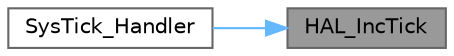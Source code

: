 digraph "HAL_IncTick"
{
 // LATEX_PDF_SIZE
  bgcolor="transparent";
  edge [fontname=Helvetica,fontsize=10,labelfontname=Helvetica,labelfontsize=10];
  node [fontname=Helvetica,fontsize=10,shape=box,height=0.2,width=0.4];
  rankdir="RL";
  Node1 [id="Node000001",label="HAL_IncTick",height=0.2,width=0.4,color="gray40", fillcolor="grey60", style="filled", fontcolor="black",tooltip="This function is called to increment a global variable \"uwTick\" used as application time base."];
  Node1 -> Node2 [id="edge1_Node000001_Node000002",dir="back",color="steelblue1",style="solid",tooltip=" "];
  Node2 [id="Node000002",label="SysTick_Handler",height=0.2,width=0.4,color="grey40", fillcolor="white", style="filled",URL="$ecu_proj_2_core_2_src_2stm32f3xx__it_8c.html#ab5e09814056d617c521549e542639b7e",tooltip="This function handles System tick timer."];
}
